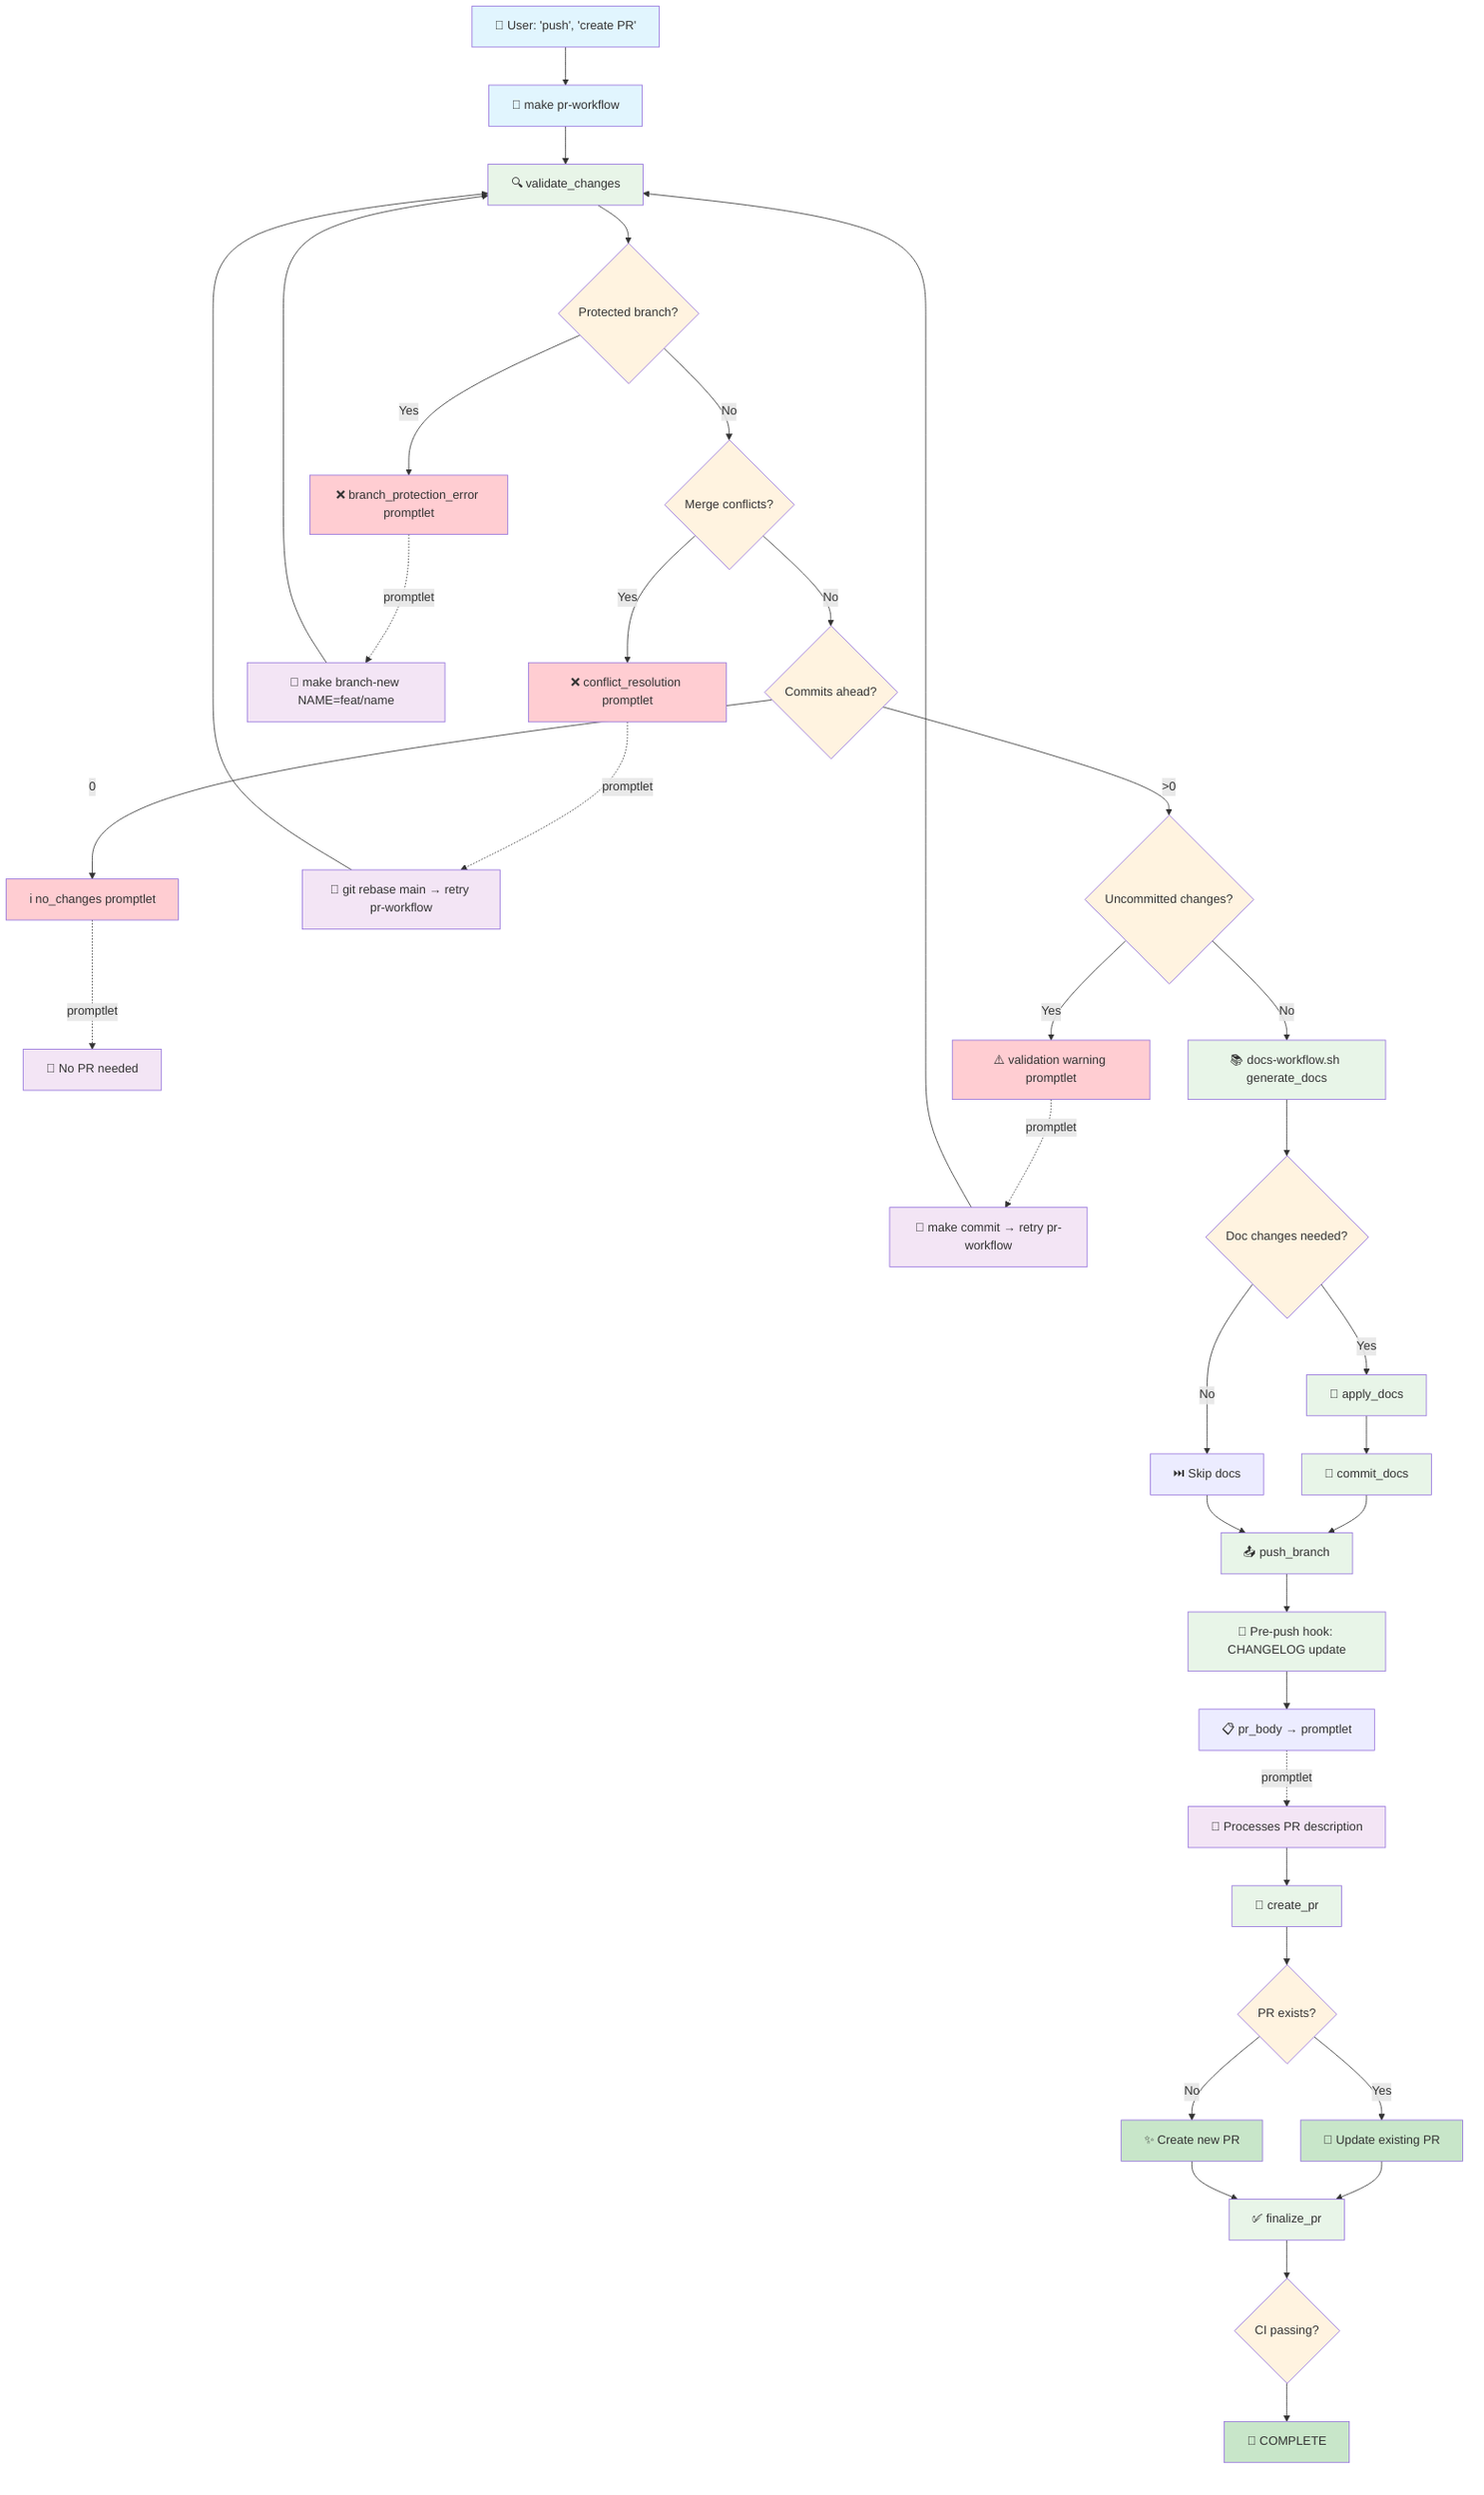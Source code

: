 graph TD
    %% Entry Point
    UserTrigger["👤 User: 'push', 'create PR'"]
    ClaudeExec["🤖 make pr-workflow"]

    %% Step 1: Validation
    ValidateStart["🔍 validate_changes"]
    CheckBranch{Protected branch?}
    CheckConflicts{Merge conflicts?}
    CheckCommits{Commits ahead?}
    CheckUncommitted{Uncommitted changes?}

    %% Validation Outcomes & Claude Actions
    BranchError["❌ branch_protection_error promptlet"]
    ClaudeCreatesBranch["🤖 make branch-new NAME=feat/name"]

    ConflictError["❌ conflict_resolution promptlet"]
    ClaudeResolves["🤖 git rebase main → retry pr-workflow"]

    NoChanges["ℹ️ no_changes promptlet"]
    ClaudeNoOp["🤖 No PR needed"]

    UncommittedPromptlet["⚠️ validation warning promptlet"]
    ClaudeCommitsFirst["🤖 make commit → retry pr-workflow"]

    %% Step 2: Documentation
    DocsWorkflow["📚 docs-workflow.sh generate_docs"]
    CheckDocNeeded{Doc changes needed?}
    ApplyDocs["📝 apply_docs"]
    CommitDocs["💾 commit_docs"]
    SkipDocs["⏭️ Skip docs"]

    %% Step 3: Push & PR Creation
    PushBranch["📤 push_branch"]
    PrePushHook["🔗 Pre-push hook: CHANGELOG update"]
    GeneratePRBody["📋 pr_body → promptlet"]
    ClaudeCreatesPR["🤖 Processes PR description"]
    CreatePR["🚀 create_pr"]
    CheckExistingPR{PR exists?}
    UpdatePR["🔄 Update existing PR"]
    NewPR["✨ Create new PR"]

    %% Step 4: Finalization
    FinalizePR["✅ finalize_pr"]
    CheckCI{CI passing?}
    WorkflowComplete["🎉 COMPLETE"]

    %% Flow Connections
    UserTrigger --> ClaudeExec
    ClaudeExec --> ValidateStart

    %% Validation Flow
    ValidateStart --> CheckBranch
    CheckBranch -->|Yes| BranchError
    CheckBranch -->|No| CheckConflicts
    CheckConflicts -->|Yes| ConflictError
    CheckConflicts -->|No| CheckCommits
    CheckCommits -->|0| NoChanges
    CheckCommits -->|>0| CheckUncommitted
    CheckUncommitted -->|Yes| UncommittedPromptlet
    CheckUncommitted -->|No| DocsWorkflow

    %% Claude Actions
    BranchError -.->|promptlet| ClaudeCreatesBranch
    ConflictError -.->|promptlet| ClaudeResolves
    NoChanges -.->|promptlet| ClaudeNoOp
    UncommittedPromptlet -.->|promptlet| ClaudeCommitsFirst

    %% Retry flows
    ClaudeCreatesBranch --> ValidateStart
    ClaudeResolves --> ValidateStart
    ClaudeCommitsFirst --> ValidateStart

    %% Documentation Flow
    DocsWorkflow --> CheckDocNeeded
    CheckDocNeeded -->|Yes| ApplyDocs
    CheckDocNeeded -->|No| SkipDocs
    ApplyDocs --> CommitDocs
    CommitDocs --> PushBranch
    SkipDocs --> PushBranch

    %% PR Creation Flow
    PushBranch --> PrePushHook
    PrePushHook --> GeneratePRBody
    GeneratePRBody -.->|promptlet| ClaudeCreatesPR
    ClaudeCreatesPR --> CreatePR
    CreatePR --> CheckExistingPR
    CheckExistingPR -->|Yes| UpdatePR
    CheckExistingPR -->|No| NewPR
    UpdatePR --> FinalizePR
    NewPR --> FinalizePR

    %% Finalization
    FinalizePR --> CheckCI
    CheckCI --> WorkflowComplete

    %% Styling
    classDef entryPoint fill:#e1f5fe
    classDef processStep fill:#e8f5e8
    classDef decisionNode fill:#fff3e0
    classDef errorNode fill:#ffcdd2
    classDef successNode fill:#c8e6c9
    classDef claudeAction fill:#f3e5f5

    class UserTrigger,ClaudeExec entryPoint
    class ValidateStart,DocsWorkflow,PushBranch,PrePushHook,CreatePR,FinalizePR,ApplyDocs,CommitDocs processStep
    class CheckBranch,CheckConflicts,CheckCommits,CheckUncommitted,CheckDocNeeded,CheckExistingPR,CheckCI decisionNode
    class BranchError,ConflictError,NoChanges,UncommittedPromptlet errorNode
    class WorkflowComplete,UpdatePR,NewPR successNode
    class ClaudeCreatesBranch,ClaudeResolves,ClaudeNoOp,ClaudeCommitsFirst,ClaudeCreatesPR claudeAction